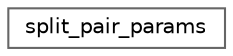 digraph "Graphical Class Hierarchy"
{
 // LATEX_PDF_SIZE
  bgcolor="transparent";
  edge [fontname=Helvetica,fontsize=10,labelfontname=Helvetica,labelfontsize=10];
  node [fontname=Helvetica,fontsize=10,shape=box,height=0.2,width=0.4];
  rankdir="LR";
  Node0 [id="Node000000",label="split_pair_params",height=0.2,width=0.4,color="grey40", fillcolor="white", style="filled",URL="$structsplit__pair__params.html",tooltip=" "];
}
